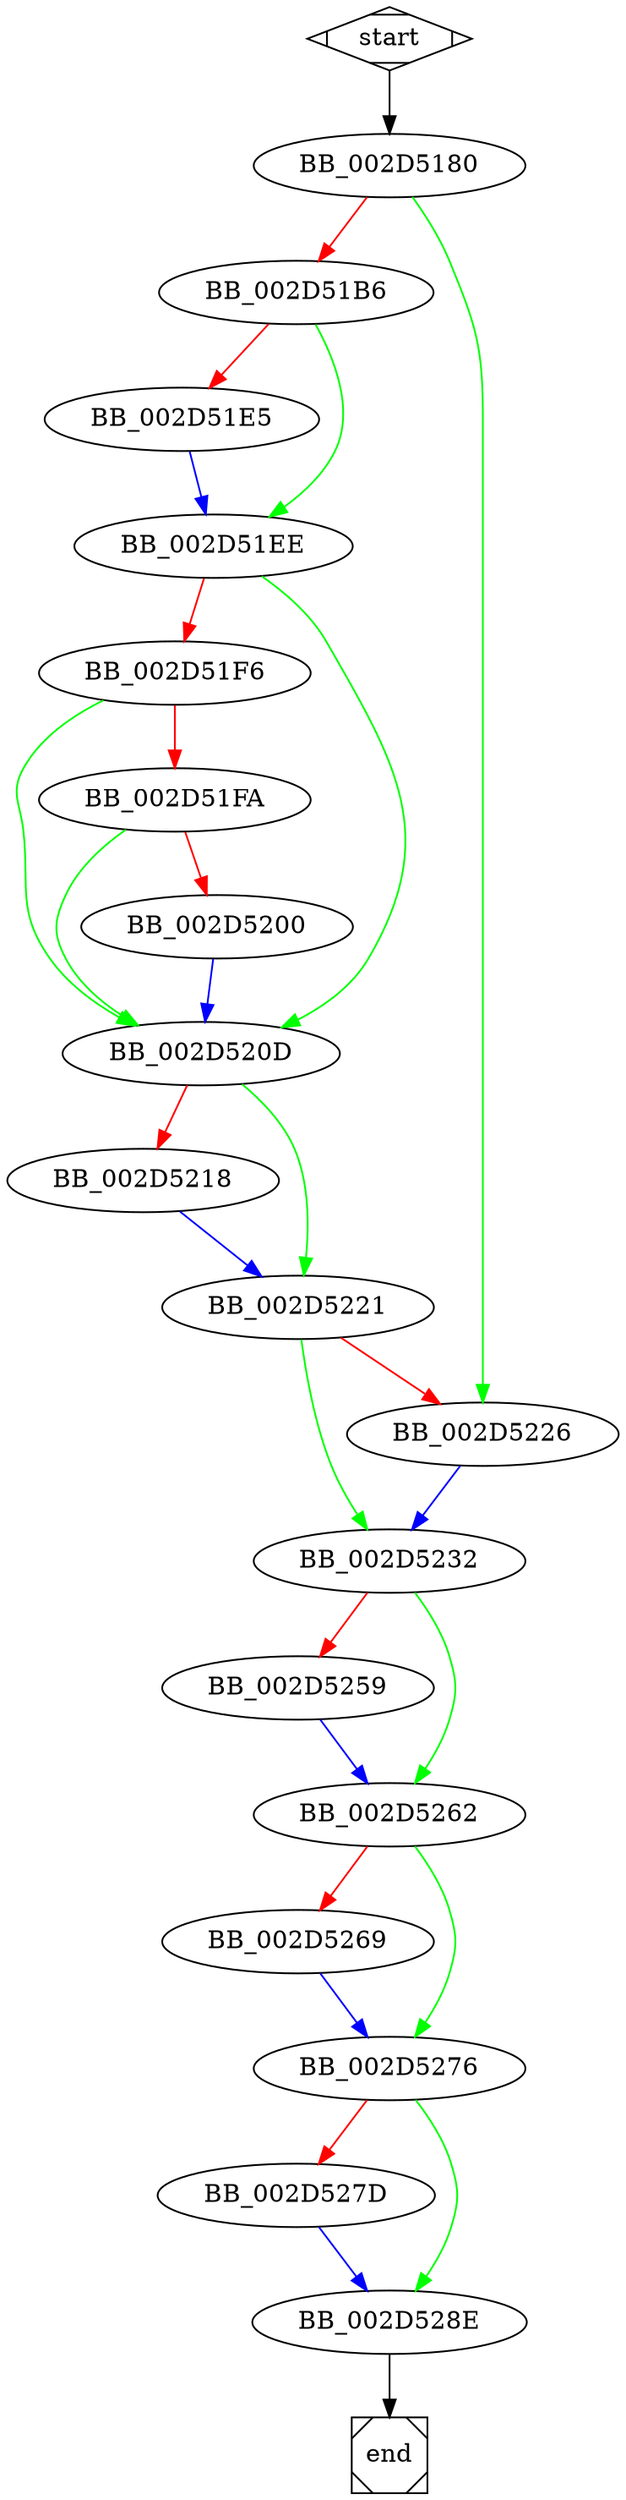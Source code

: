 digraph G {
  start -> BB_002D5180;
  
  BB_002D5180 -> BB_002D51B6 [color=red];
  BB_002D5180 -> BB_002D5226 [color=green];
  
  BB_002D51B6 -> BB_002D51E5 [color=red];
  BB_002D51B6 -> BB_002D51EE [color=green];
  
  BB_002D51E5 -> BB_002D51EE [color=blue];
  
  BB_002D51EE -> BB_002D51F6 [color=red];
  BB_002D51EE -> BB_002D520D [color=green];
  
  BB_002D51F6 -> BB_002D51FA [color=red];
  BB_002D51F6 -> BB_002D520D [color=green];
  
  BB_002D51FA -> BB_002D5200 [color=red];
  BB_002D51FA -> BB_002D520D [color=green];
  
  BB_002D5200 -> BB_002D520D [color=blue];
  
  BB_002D520D -> BB_002D5218 [color=red];
  BB_002D520D -> BB_002D5221 [color=green];
  
  BB_002D5218 -> BB_002D5221 [color=blue];
  
  BB_002D5221 -> BB_002D5226 [color=red];
  BB_002D5221 -> BB_002D5232 [color=green];
  
  BB_002D5226 -> BB_002D5232 [color=blue];
  
  BB_002D5232 -> BB_002D5259 [color=red];
  BB_002D5232 -> BB_002D5262 [color=green];
  
  BB_002D5259 -> BB_002D5262 [color=blue];
  
  BB_002D5262 -> BB_002D5269 [color=red];
  BB_002D5262 -> BB_002D5276 [color=green];
  
  BB_002D5269 -> BB_002D5276 [color=blue];
  
  BB_002D5276 -> BB_002D527D [color=red];
  BB_002D5276 -> BB_002D528E [color=green];
  
  BB_002D527D -> BB_002D528E [color=blue];
  
  BB_002D528E -> end;
  
  start [shape=Mdiamond];
  end [shape=Msquare];
}
